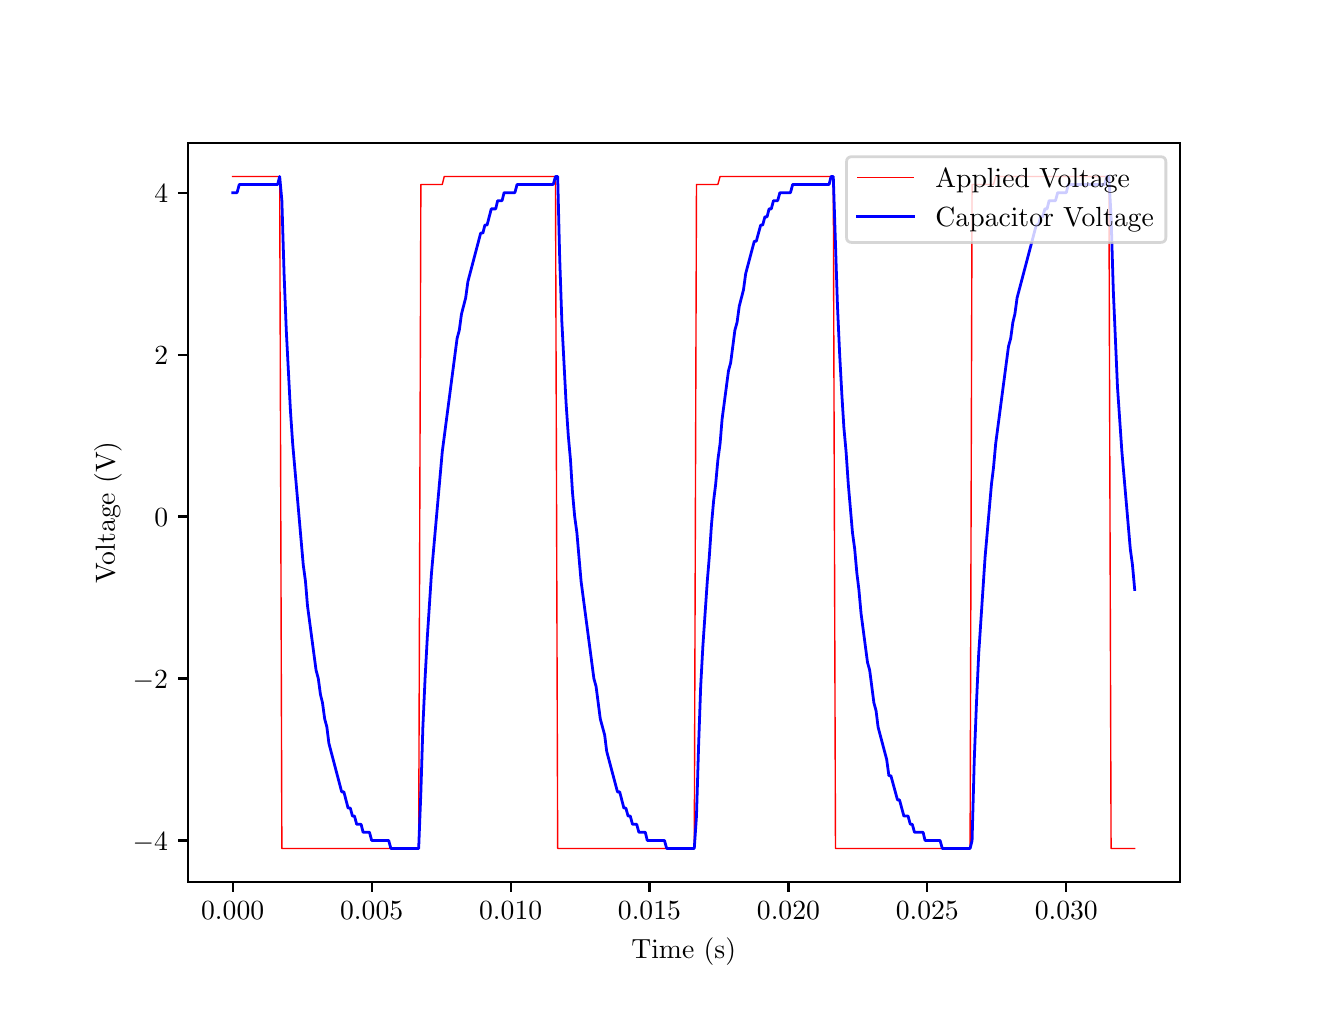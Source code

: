 \begingroup%
\makeatletter%
\begin{pgfpicture}%
\pgfpathrectangle{\pgfpointorigin}{\pgfqpoint{6.4in}{4.8in}}%
\pgfusepath{use as bounding box, clip}%
\begin{pgfscope}%
\pgfsetbuttcap%
\pgfsetmiterjoin%
\definecolor{currentfill}{rgb}{1.0,1.0,1.0}%
\pgfsetfillcolor{currentfill}%
\pgfsetlinewidth{0.0pt}%
\definecolor{currentstroke}{rgb}{1.0,1.0,1.0}%
\pgfsetstrokecolor{currentstroke}%
\pgfsetdash{}{0pt}%
\pgfpathmoveto{\pgfqpoint{0.0in}{0.0in}}%
\pgfpathlineto{\pgfqpoint{6.4in}{0.0in}}%
\pgfpathlineto{\pgfqpoint{6.4in}{4.8in}}%
\pgfpathlineto{\pgfqpoint{0.0in}{4.8in}}%
\pgfpathclose%
\pgfusepath{fill}%
\end{pgfscope}%
\begin{pgfscope}%
\pgfsetbuttcap%
\pgfsetmiterjoin%
\definecolor{currentfill}{rgb}{1.0,1.0,1.0}%
\pgfsetfillcolor{currentfill}%
\pgfsetlinewidth{0.0pt}%
\definecolor{currentstroke}{rgb}{0.0,0.0,0.0}%
\pgfsetstrokecolor{currentstroke}%
\pgfsetstrokeopacity{0.0}%
\pgfsetdash{}{0pt}%
\pgfpathmoveto{\pgfqpoint{0.8in}{0.528in}}%
\pgfpathlineto{\pgfqpoint{5.76in}{0.528in}}%
\pgfpathlineto{\pgfqpoint{5.76in}{4.224in}}%
\pgfpathlineto{\pgfqpoint{0.8in}{4.224in}}%
\pgfpathclose%
\pgfusepath{fill}%
\end{pgfscope}%
\begin{pgfscope}%
\pgfsetbuttcap%
\pgfsetroundjoin%
\definecolor{currentfill}{rgb}{0.0,0.0,0.0}%
\pgfsetfillcolor{currentfill}%
\pgfsetlinewidth{0.803pt}%
\definecolor{currentstroke}{rgb}{0.0,0.0,0.0}%
\pgfsetstrokecolor{currentstroke}%
\pgfsetdash{}{0pt}%
\pgfsys@defobject{currentmarker}{\pgfqpoint{0.0in}{-0.049in}}{\pgfqpoint{0.0in}{0.0in}}{%
\pgfpathmoveto{\pgfqpoint{0.0in}{0.0in}}%
\pgfpathlineto{\pgfqpoint{0.0in}{-0.049in}}%
\pgfusepath{stroke,fill}%
}%
\begin{pgfscope}%
\pgfsys@transformshift{1.025in}{0.528in}%
\pgfsys@useobject{currentmarker}{}%
\end{pgfscope}%
\end{pgfscope}%
\begin{pgfscope}%
\definecolor{textcolor}{rgb}{0.0,0.0,0.0}%
\pgfsetstrokecolor{textcolor}%
\pgfsetfillcolor{textcolor}%
\pgftext[x=1.025in,y=0.431in,,top]{\color{textcolor}\rmfamily\fontsize{10.0}{12.0}\selectfont \(\displaystyle 0.000\)}%
\end{pgfscope}%
\begin{pgfscope}%
\pgfsetbuttcap%
\pgfsetroundjoin%
\definecolor{currentfill}{rgb}{0.0,0.0,0.0}%
\pgfsetfillcolor{currentfill}%
\pgfsetlinewidth{0.803pt}%
\definecolor{currentstroke}{rgb}{0.0,0.0,0.0}%
\pgfsetstrokecolor{currentstroke}%
\pgfsetdash{}{0pt}%
\pgfsys@defobject{currentmarker}{\pgfqpoint{0.0in}{-0.049in}}{\pgfqpoint{0.0in}{0.0in}}{%
\pgfpathmoveto{\pgfqpoint{0.0in}{0.0in}}%
\pgfpathlineto{\pgfqpoint{0.0in}{-0.049in}}%
\pgfusepath{stroke,fill}%
}%
\begin{pgfscope}%
\pgfsys@transformshift{1.72in}{0.528in}%
\pgfsys@useobject{currentmarker}{}%
\end{pgfscope}%
\end{pgfscope}%
\begin{pgfscope}%
\definecolor{textcolor}{rgb}{0.0,0.0,0.0}%
\pgfsetstrokecolor{textcolor}%
\pgfsetfillcolor{textcolor}%
\pgftext[x=1.72in,y=0.431in,,top]{\color{textcolor}\rmfamily\fontsize{10.0}{12.0}\selectfont \(\displaystyle 0.005\)}%
\end{pgfscope}%
\begin{pgfscope}%
\pgfsetbuttcap%
\pgfsetroundjoin%
\definecolor{currentfill}{rgb}{0.0,0.0,0.0}%
\pgfsetfillcolor{currentfill}%
\pgfsetlinewidth{0.803pt}%
\definecolor{currentstroke}{rgb}{0.0,0.0,0.0}%
\pgfsetstrokecolor{currentstroke}%
\pgfsetdash{}{0pt}%
\pgfsys@defobject{currentmarker}{\pgfqpoint{0.0in}{-0.049in}}{\pgfqpoint{0.0in}{0.0in}}{%
\pgfpathmoveto{\pgfqpoint{0.0in}{0.0in}}%
\pgfpathlineto{\pgfqpoint{0.0in}{-0.049in}}%
\pgfusepath{stroke,fill}%
}%
\begin{pgfscope}%
\pgfsys@transformshift{2.415in}{0.528in}%
\pgfsys@useobject{currentmarker}{}%
\end{pgfscope}%
\end{pgfscope}%
\begin{pgfscope}%
\definecolor{textcolor}{rgb}{0.0,0.0,0.0}%
\pgfsetstrokecolor{textcolor}%
\pgfsetfillcolor{textcolor}%
\pgftext[x=2.415in,y=0.431in,,top]{\color{textcolor}\rmfamily\fontsize{10.0}{12.0}\selectfont \(\displaystyle 0.010\)}%
\end{pgfscope}%
\begin{pgfscope}%
\pgfsetbuttcap%
\pgfsetroundjoin%
\definecolor{currentfill}{rgb}{0.0,0.0,0.0}%
\pgfsetfillcolor{currentfill}%
\pgfsetlinewidth{0.803pt}%
\definecolor{currentstroke}{rgb}{0.0,0.0,0.0}%
\pgfsetstrokecolor{currentstroke}%
\pgfsetdash{}{0pt}%
\pgfsys@defobject{currentmarker}{\pgfqpoint{0.0in}{-0.049in}}{\pgfqpoint{0.0in}{0.0in}}{%
\pgfpathmoveto{\pgfqpoint{0.0in}{0.0in}}%
\pgfpathlineto{\pgfqpoint{0.0in}{-0.049in}}%
\pgfusepath{stroke,fill}%
}%
\begin{pgfscope}%
\pgfsys@transformshift{3.109in}{0.528in}%
\pgfsys@useobject{currentmarker}{}%
\end{pgfscope}%
\end{pgfscope}%
\begin{pgfscope}%
\definecolor{textcolor}{rgb}{0.0,0.0,0.0}%
\pgfsetstrokecolor{textcolor}%
\pgfsetfillcolor{textcolor}%
\pgftext[x=3.109in,y=0.431in,,top]{\color{textcolor}\rmfamily\fontsize{10.0}{12.0}\selectfont \(\displaystyle 0.015\)}%
\end{pgfscope}%
\begin{pgfscope}%
\pgfsetbuttcap%
\pgfsetroundjoin%
\definecolor{currentfill}{rgb}{0.0,0.0,0.0}%
\pgfsetfillcolor{currentfill}%
\pgfsetlinewidth{0.803pt}%
\definecolor{currentstroke}{rgb}{0.0,0.0,0.0}%
\pgfsetstrokecolor{currentstroke}%
\pgfsetdash{}{0pt}%
\pgfsys@defobject{currentmarker}{\pgfqpoint{0.0in}{-0.049in}}{\pgfqpoint{0.0in}{0.0in}}{%
\pgfpathmoveto{\pgfqpoint{0.0in}{0.0in}}%
\pgfpathlineto{\pgfqpoint{0.0in}{-0.049in}}%
\pgfusepath{stroke,fill}%
}%
\begin{pgfscope}%
\pgfsys@transformshift{3.804in}{0.528in}%
\pgfsys@useobject{currentmarker}{}%
\end{pgfscope}%
\end{pgfscope}%
\begin{pgfscope}%
\definecolor{textcolor}{rgb}{0.0,0.0,0.0}%
\pgfsetstrokecolor{textcolor}%
\pgfsetfillcolor{textcolor}%
\pgftext[x=3.804in,y=0.431in,,top]{\color{textcolor}\rmfamily\fontsize{10.0}{12.0}\selectfont \(\displaystyle 0.020\)}%
\end{pgfscope}%
\begin{pgfscope}%
\pgfsetbuttcap%
\pgfsetroundjoin%
\definecolor{currentfill}{rgb}{0.0,0.0,0.0}%
\pgfsetfillcolor{currentfill}%
\pgfsetlinewidth{0.803pt}%
\definecolor{currentstroke}{rgb}{0.0,0.0,0.0}%
\pgfsetstrokecolor{currentstroke}%
\pgfsetdash{}{0pt}%
\pgfsys@defobject{currentmarker}{\pgfqpoint{0.0in}{-0.049in}}{\pgfqpoint{0.0in}{0.0in}}{%
\pgfpathmoveto{\pgfqpoint{0.0in}{0.0in}}%
\pgfpathlineto{\pgfqpoint{0.0in}{-0.049in}}%
\pgfusepath{stroke,fill}%
}%
\begin{pgfscope}%
\pgfsys@transformshift{4.498in}{0.528in}%
\pgfsys@useobject{currentmarker}{}%
\end{pgfscope}%
\end{pgfscope}%
\begin{pgfscope}%
\definecolor{textcolor}{rgb}{0.0,0.0,0.0}%
\pgfsetstrokecolor{textcolor}%
\pgfsetfillcolor{textcolor}%
\pgftext[x=4.498in,y=0.431in,,top]{\color{textcolor}\rmfamily\fontsize{10.0}{12.0}\selectfont \(\displaystyle 0.025\)}%
\end{pgfscope}%
\begin{pgfscope}%
\pgfsetbuttcap%
\pgfsetroundjoin%
\definecolor{currentfill}{rgb}{0.0,0.0,0.0}%
\pgfsetfillcolor{currentfill}%
\pgfsetlinewidth{0.803pt}%
\definecolor{currentstroke}{rgb}{0.0,0.0,0.0}%
\pgfsetstrokecolor{currentstroke}%
\pgfsetdash{}{0pt}%
\pgfsys@defobject{currentmarker}{\pgfqpoint{0.0in}{-0.049in}}{\pgfqpoint{0.0in}{0.0in}}{%
\pgfpathmoveto{\pgfqpoint{0.0in}{0.0in}}%
\pgfpathlineto{\pgfqpoint{0.0in}{-0.049in}}%
\pgfusepath{stroke,fill}%
}%
\begin{pgfscope}%
\pgfsys@transformshift{5.193in}{0.528in}%
\pgfsys@useobject{currentmarker}{}%
\end{pgfscope}%
\end{pgfscope}%
\begin{pgfscope}%
\definecolor{textcolor}{rgb}{0.0,0.0,0.0}%
\pgfsetstrokecolor{textcolor}%
\pgfsetfillcolor{textcolor}%
\pgftext[x=5.193in,y=0.431in,,top]{\color{textcolor}\rmfamily\fontsize{10.0}{12.0}\selectfont \(\displaystyle 0.030\)}%
\end{pgfscope}%
\begin{pgfscope}%
\definecolor{textcolor}{rgb}{0.0,0.0,0.0}%
\pgfsetstrokecolor{textcolor}%
\pgfsetfillcolor{textcolor}%
\pgftext[x=3.28in,y=0.252in,,top]{\color{textcolor}\rmfamily\fontsize{10.0}{12.0}\selectfont Time (s)}%
\end{pgfscope}%
\begin{pgfscope}%
\pgfsetbuttcap%
\pgfsetroundjoin%
\definecolor{currentfill}{rgb}{0.0,0.0,0.0}%
\pgfsetfillcolor{currentfill}%
\pgfsetlinewidth{0.803pt}%
\definecolor{currentstroke}{rgb}{0.0,0.0,0.0}%
\pgfsetstrokecolor{currentstroke}%
\pgfsetdash{}{0pt}%
\pgfsys@defobject{currentmarker}{\pgfqpoint{-0.049in}{0.0in}}{\pgfqpoint{0.0in}{0.0in}}{%
\pgfpathmoveto{\pgfqpoint{0.0in}{0.0in}}%
\pgfpathlineto{\pgfqpoint{-0.049in}{0.0in}}%
\pgfusepath{stroke,fill}%
}%
\begin{pgfscope}%
\pgfsys@transformshift{0.8in}{0.736in}%
\pgfsys@useobject{currentmarker}{}%
\end{pgfscope}%
\end{pgfscope}%
\begin{pgfscope}%
\definecolor{textcolor}{rgb}{0.0,0.0,0.0}%
\pgfsetstrokecolor{textcolor}%
\pgfsetfillcolor{textcolor}%
\pgftext[x=0.525in,y=0.688in,left,base]{\color{textcolor}\rmfamily\fontsize{10.0}{12.0}\selectfont \(\displaystyle -4\)}%
\end{pgfscope}%
\begin{pgfscope}%
\pgfsetbuttcap%
\pgfsetroundjoin%
\definecolor{currentfill}{rgb}{0.0,0.0,0.0}%
\pgfsetfillcolor{currentfill}%
\pgfsetlinewidth{0.803pt}%
\definecolor{currentstroke}{rgb}{0.0,0.0,0.0}%
\pgfsetstrokecolor{currentstroke}%
\pgfsetdash{}{0pt}%
\pgfsys@defobject{currentmarker}{\pgfqpoint{-0.049in}{0.0in}}{\pgfqpoint{0.0in}{0.0in}}{%
\pgfpathmoveto{\pgfqpoint{0.0in}{0.0in}}%
\pgfpathlineto{\pgfqpoint{-0.049in}{0.0in}}%
\pgfusepath{stroke,fill}%
}%
\begin{pgfscope}%
\pgfsys@transformshift{0.8in}{1.546in}%
\pgfsys@useobject{currentmarker}{}%
\end{pgfscope}%
\end{pgfscope}%
\begin{pgfscope}%
\definecolor{textcolor}{rgb}{0.0,0.0,0.0}%
\pgfsetstrokecolor{textcolor}%
\pgfsetfillcolor{textcolor}%
\pgftext[x=0.525in,y=1.498in,left,base]{\color{textcolor}\rmfamily\fontsize{10.0}{12.0}\selectfont \(\displaystyle -2\)}%
\end{pgfscope}%
\begin{pgfscope}%
\pgfsetbuttcap%
\pgfsetroundjoin%
\definecolor{currentfill}{rgb}{0.0,0.0,0.0}%
\pgfsetfillcolor{currentfill}%
\pgfsetlinewidth{0.803pt}%
\definecolor{currentstroke}{rgb}{0.0,0.0,0.0}%
\pgfsetstrokecolor{currentstroke}%
\pgfsetdash{}{0pt}%
\pgfsys@defobject{currentmarker}{\pgfqpoint{-0.049in}{0.0in}}{\pgfqpoint{0.0in}{0.0in}}{%
\pgfpathmoveto{\pgfqpoint{0.0in}{0.0in}}%
\pgfpathlineto{\pgfqpoint{-0.049in}{0.0in}}%
\pgfusepath{stroke,fill}%
}%
\begin{pgfscope}%
\pgfsys@transformshift{0.8in}{2.356in}%
\pgfsys@useobject{currentmarker}{}%
\end{pgfscope}%
\end{pgfscope}%
\begin{pgfscope}%
\definecolor{textcolor}{rgb}{0.0,0.0,0.0}%
\pgfsetstrokecolor{textcolor}%
\pgfsetfillcolor{textcolor}%
\pgftext[x=0.633in,y=2.308in,left,base]{\color{textcolor}\rmfamily\fontsize{10.0}{12.0}\selectfont \(\displaystyle 0\)}%
\end{pgfscope}%
\begin{pgfscope}%
\pgfsetbuttcap%
\pgfsetroundjoin%
\definecolor{currentfill}{rgb}{0.0,0.0,0.0}%
\pgfsetfillcolor{currentfill}%
\pgfsetlinewidth{0.803pt}%
\definecolor{currentstroke}{rgb}{0.0,0.0,0.0}%
\pgfsetstrokecolor{currentstroke}%
\pgfsetdash{}{0pt}%
\pgfsys@defobject{currentmarker}{\pgfqpoint{-0.049in}{0.0in}}{\pgfqpoint{0.0in}{0.0in}}{%
\pgfpathmoveto{\pgfqpoint{0.0in}{0.0in}}%
\pgfpathlineto{\pgfqpoint{-0.049in}{0.0in}}%
\pgfusepath{stroke,fill}%
}%
\begin{pgfscope}%
\pgfsys@transformshift{0.8in}{3.165in}%
\pgfsys@useobject{currentmarker}{}%
\end{pgfscope}%
\end{pgfscope}%
\begin{pgfscope}%
\definecolor{textcolor}{rgb}{0.0,0.0,0.0}%
\pgfsetstrokecolor{textcolor}%
\pgfsetfillcolor{textcolor}%
\pgftext[x=0.633in,y=3.117in,left,base]{\color{textcolor}\rmfamily\fontsize{10.0}{12.0}\selectfont \(\displaystyle 2\)}%
\end{pgfscope}%
\begin{pgfscope}%
\pgfsetbuttcap%
\pgfsetroundjoin%
\definecolor{currentfill}{rgb}{0.0,0.0,0.0}%
\pgfsetfillcolor{currentfill}%
\pgfsetlinewidth{0.803pt}%
\definecolor{currentstroke}{rgb}{0.0,0.0,0.0}%
\pgfsetstrokecolor{currentstroke}%
\pgfsetdash{}{0pt}%
\pgfsys@defobject{currentmarker}{\pgfqpoint{-0.049in}{0.0in}}{\pgfqpoint{0.0in}{0.0in}}{%
\pgfpathmoveto{\pgfqpoint{0.0in}{0.0in}}%
\pgfpathlineto{\pgfqpoint{-0.049in}{0.0in}}%
\pgfusepath{stroke,fill}%
}%
\begin{pgfscope}%
\pgfsys@transformshift{0.8in}{3.975in}%
\pgfsys@useobject{currentmarker}{}%
\end{pgfscope}%
\end{pgfscope}%
\begin{pgfscope}%
\definecolor{textcolor}{rgb}{0.0,0.0,0.0}%
\pgfsetstrokecolor{textcolor}%
\pgfsetfillcolor{textcolor}%
\pgftext[x=0.633in,y=3.927in,left,base]{\color{textcolor}\rmfamily\fontsize{10.0}{12.0}\selectfont \(\displaystyle 4\)}%
\end{pgfscope}%
\begin{pgfscope}%
\definecolor{textcolor}{rgb}{0.0,0.0,0.0}%
\pgfsetstrokecolor{textcolor}%
\pgfsetfillcolor{textcolor}%
\pgftext[x=0.47in,y=2.376in,,bottom,rotate=90.0]{\color{textcolor}\rmfamily\fontsize{10.0}{12.0}\selectfont Voltage (V)}%
\end{pgfscope}%
\begin{pgfscope}%
\pgfpathrectangle{\pgfqpoint{0.8in}{0.528in}}{\pgfqpoint{4.96in}{3.696in}}%
\pgfusepath{clip}%
\pgfsetrectcap%
\pgfsetroundjoin%
\pgfsetlinewidth{0.502pt}%
\definecolor{currentstroke}{rgb}{1.0,0.0,0.0}%
\pgfsetstrokecolor{currentstroke}%
\pgfsetdash{}{0pt}%
\pgfpathmoveto{\pgfqpoint{1.025in}{4.056in}}%
\pgfpathlineto{\pgfqpoint{1.26in}{4.056in}}%
\pgfpathlineto{\pgfqpoint{1.271in}{0.696in}}%
\pgfpathlineto{\pgfqpoint{1.955in}{0.696in}}%
\pgfpathlineto{\pgfqpoint{1.966in}{4.016in}}%
\pgfpathlineto{\pgfqpoint{2.073in}{4.016in}}%
\pgfpathlineto{\pgfqpoint{2.083in}{4.056in}}%
\pgfpathlineto{\pgfqpoint{2.639in}{4.056in}}%
\pgfpathlineto{\pgfqpoint{2.65in}{0.696in}}%
\pgfpathlineto{\pgfqpoint{3.333in}{0.696in}}%
\pgfpathlineto{\pgfqpoint{3.344in}{4.016in}}%
\pgfpathlineto{\pgfqpoint{3.451in}{4.016in}}%
\pgfpathlineto{\pgfqpoint{3.462in}{4.056in}}%
\pgfpathlineto{\pgfqpoint{4.028in}{4.056in}}%
\pgfpathlineto{\pgfqpoint{4.039in}{0.696in}}%
\pgfpathlineto{\pgfqpoint{4.712in}{0.696in}}%
\pgfpathlineto{\pgfqpoint{4.722in}{4.016in}}%
\pgfpathlineto{\pgfqpoint{4.829in}{4.016in}}%
\pgfpathlineto{\pgfqpoint{4.84in}{4.056in}}%
\pgfpathlineto{\pgfqpoint{5.406in}{4.056in}}%
\pgfpathlineto{\pgfqpoint{5.417in}{0.696in}}%
\pgfpathlineto{\pgfqpoint{5.535in}{0.696in}}%
\pgfpathlineto{\pgfqpoint{5.535in}{0.696in}}%
\pgfusepath{stroke}%
\end{pgfscope}%
\begin{pgfscope}%
\pgfpathrectangle{\pgfqpoint{0.8in}{0.528in}}{\pgfqpoint{4.96in}{3.696in}}%
\pgfusepath{clip}%
\pgfsetrectcap%
\pgfsetroundjoin%
\pgfsetlinewidth{1.004pt}%
\definecolor{currentstroke}{rgb}{0.0,0.0,1.0}%
\pgfsetstrokecolor{currentstroke}%
\pgfsetdash{}{0pt}%
\pgfpathmoveto{\pgfqpoint{1.025in}{3.975in}}%
\pgfpathlineto{\pgfqpoint{1.047in}{3.975in}}%
\pgfpathlineto{\pgfqpoint{1.058in}{4.016in}}%
\pgfpathlineto{\pgfqpoint{1.25in}{4.016in}}%
\pgfpathlineto{\pgfqpoint{1.26in}{4.056in}}%
\pgfpathlineto{\pgfqpoint{1.271in}{3.935in}}%
\pgfpathlineto{\pgfqpoint{1.282in}{3.57in}}%
\pgfpathlineto{\pgfqpoint{1.293in}{3.287in}}%
\pgfpathlineto{\pgfqpoint{1.314in}{2.882in}}%
\pgfpathlineto{\pgfqpoint{1.325in}{2.72in}}%
\pgfpathlineto{\pgfqpoint{1.378in}{2.113in}}%
\pgfpathlineto{\pgfqpoint{1.389in}{2.032in}}%
\pgfpathlineto{\pgfqpoint{1.399in}{1.91in}}%
\pgfpathlineto{\pgfqpoint{1.442in}{1.587in}}%
\pgfpathlineto{\pgfqpoint{1.453in}{1.546in}}%
\pgfpathlineto{\pgfqpoint{1.464in}{1.465in}}%
\pgfpathlineto{\pgfqpoint{1.474in}{1.425in}}%
\pgfpathlineto{\pgfqpoint{1.485in}{1.344in}}%
\pgfpathlineto{\pgfqpoint{1.496in}{1.303in}}%
\pgfpathlineto{\pgfqpoint{1.506in}{1.222in}}%
\pgfpathlineto{\pgfqpoint{1.57in}{0.979in}}%
\pgfpathlineto{\pgfqpoint{1.581in}{0.979in}}%
\pgfpathlineto{\pgfqpoint{1.602in}{0.898in}}%
\pgfpathlineto{\pgfqpoint{1.613in}{0.898in}}%
\pgfpathlineto{\pgfqpoint{1.624in}{0.858in}}%
\pgfpathlineto{\pgfqpoint{1.634in}{0.858in}}%
\pgfpathlineto{\pgfqpoint{1.645in}{0.817in}}%
\pgfpathlineto{\pgfqpoint{1.667in}{0.817in}}%
\pgfpathlineto{\pgfqpoint{1.677in}{0.777in}}%
\pgfpathlineto{\pgfqpoint{1.709in}{0.777in}}%
\pgfpathlineto{\pgfqpoint{1.72in}{0.736in}}%
\pgfpathlineto{\pgfqpoint{1.805in}{0.736in}}%
\pgfpathlineto{\pgfqpoint{1.816in}{0.696in}}%
\pgfpathlineto{\pgfqpoint{1.955in}{0.696in}}%
\pgfpathlineto{\pgfqpoint{1.966in}{0.979in}}%
\pgfpathlineto{\pgfqpoint{1.976in}{1.303in}}%
\pgfpathlineto{\pgfqpoint{1.987in}{1.546in}}%
\pgfpathlineto{\pgfqpoint{1.998in}{1.749in}}%
\pgfpathlineto{\pgfqpoint{2.019in}{2.072in}}%
\pgfpathlineto{\pgfqpoint{2.073in}{2.68in}}%
\pgfpathlineto{\pgfqpoint{2.147in}{3.246in}}%
\pgfpathlineto{\pgfqpoint{2.158in}{3.287in}}%
\pgfpathlineto{\pgfqpoint{2.169in}{3.368in}}%
\pgfpathlineto{\pgfqpoint{2.19in}{3.449in}}%
\pgfpathlineto{\pgfqpoint{2.201in}{3.53in}}%
\pgfpathlineto{\pgfqpoint{2.265in}{3.773in}}%
\pgfpathlineto{\pgfqpoint{2.276in}{3.773in}}%
\pgfpathlineto{\pgfqpoint{2.286in}{3.813in}}%
\pgfpathlineto{\pgfqpoint{2.297in}{3.813in}}%
\pgfpathlineto{\pgfqpoint{2.318in}{3.894in}}%
\pgfpathlineto{\pgfqpoint{2.34in}{3.894in}}%
\pgfpathlineto{\pgfqpoint{2.35in}{3.935in}}%
\pgfpathlineto{\pgfqpoint{2.372in}{3.935in}}%
\pgfpathlineto{\pgfqpoint{2.382in}{3.975in}}%
\pgfpathlineto{\pgfqpoint{2.436in}{3.975in}}%
\pgfpathlineto{\pgfqpoint{2.447in}{4.016in}}%
\pgfpathlineto{\pgfqpoint{2.628in}{4.016in}}%
\pgfpathlineto{\pgfqpoint{2.639in}{4.056in}}%
\pgfpathlineto{\pgfqpoint{2.65in}{4.056in}}%
\pgfpathlineto{\pgfqpoint{2.66in}{3.651in}}%
\pgfpathlineto{\pgfqpoint{2.671in}{3.327in}}%
\pgfpathlineto{\pgfqpoint{2.692in}{2.923in}}%
\pgfpathlineto{\pgfqpoint{2.703in}{2.761in}}%
\pgfpathlineto{\pgfqpoint{2.714in}{2.639in}}%
\pgfpathlineto{\pgfqpoint{2.724in}{2.477in}}%
\pgfpathlineto{\pgfqpoint{2.735in}{2.356in}}%
\pgfpathlineto{\pgfqpoint{2.746in}{2.275in}}%
\pgfpathlineto{\pgfqpoint{2.767in}{2.032in}}%
\pgfpathlineto{\pgfqpoint{2.831in}{1.546in}}%
\pgfpathlineto{\pgfqpoint{2.842in}{1.506in}}%
\pgfpathlineto{\pgfqpoint{2.863in}{1.344in}}%
\pgfpathlineto{\pgfqpoint{2.885in}{1.263in}}%
\pgfpathlineto{\pgfqpoint{2.895in}{1.182in}}%
\pgfpathlineto{\pgfqpoint{2.949in}{0.979in}}%
\pgfpathlineto{\pgfqpoint{2.96in}{0.979in}}%
\pgfpathlineto{\pgfqpoint{2.981in}{0.898in}}%
\pgfpathlineto{\pgfqpoint{2.991in}{0.898in}}%
\pgfpathlineto{\pgfqpoint{3.002in}{0.858in}}%
\pgfpathlineto{\pgfqpoint{3.013in}{0.858in}}%
\pgfpathlineto{\pgfqpoint{3.024in}{0.817in}}%
\pgfpathlineto{\pgfqpoint{3.045in}{0.817in}}%
\pgfpathlineto{\pgfqpoint{3.056in}{0.777in}}%
\pgfpathlineto{\pgfqpoint{3.088in}{0.777in}}%
\pgfpathlineto{\pgfqpoint{3.098in}{0.736in}}%
\pgfpathlineto{\pgfqpoint{3.184in}{0.736in}}%
\pgfpathlineto{\pgfqpoint{3.195in}{0.696in}}%
\pgfpathlineto{\pgfqpoint{3.333in}{0.696in}}%
\pgfpathlineto{\pgfqpoint{3.344in}{0.858in}}%
\pgfpathlineto{\pgfqpoint{3.355in}{1.222in}}%
\pgfpathlineto{\pgfqpoint{3.365in}{1.506in}}%
\pgfpathlineto{\pgfqpoint{3.376in}{1.708in}}%
\pgfpathlineto{\pgfqpoint{3.398in}{2.032in}}%
\pgfpathlineto{\pgfqpoint{3.408in}{2.153in}}%
\pgfpathlineto{\pgfqpoint{3.419in}{2.315in}}%
\pgfpathlineto{\pgfqpoint{3.43in}{2.437in}}%
\pgfpathlineto{\pgfqpoint{3.44in}{2.518in}}%
\pgfpathlineto{\pgfqpoint{3.451in}{2.639in}}%
\pgfpathlineto{\pgfqpoint{3.462in}{2.72in}}%
\pgfpathlineto{\pgfqpoint{3.472in}{2.842in}}%
\pgfpathlineto{\pgfqpoint{3.504in}{3.084in}}%
\pgfpathlineto{\pgfqpoint{3.515in}{3.125in}}%
\pgfpathlineto{\pgfqpoint{3.536in}{3.287in}}%
\pgfpathlineto{\pgfqpoint{3.547in}{3.327in}}%
\pgfpathlineto{\pgfqpoint{3.558in}{3.408in}}%
\pgfpathlineto{\pgfqpoint{3.579in}{3.489in}}%
\pgfpathlineto{\pgfqpoint{3.59in}{3.57in}}%
\pgfpathlineto{\pgfqpoint{3.633in}{3.732in}}%
\pgfpathlineto{\pgfqpoint{3.643in}{3.732in}}%
\pgfpathlineto{\pgfqpoint{3.665in}{3.813in}}%
\pgfpathlineto{\pgfqpoint{3.675in}{3.813in}}%
\pgfpathlineto{\pgfqpoint{3.686in}{3.854in}}%
\pgfpathlineto{\pgfqpoint{3.697in}{3.854in}}%
\pgfpathlineto{\pgfqpoint{3.707in}{3.894in}}%
\pgfpathlineto{\pgfqpoint{3.718in}{3.894in}}%
\pgfpathlineto{\pgfqpoint{3.729in}{3.935in}}%
\pgfpathlineto{\pgfqpoint{3.75in}{3.935in}}%
\pgfpathlineto{\pgfqpoint{3.761in}{3.975in}}%
\pgfpathlineto{\pgfqpoint{3.814in}{3.975in}}%
\pgfpathlineto{\pgfqpoint{3.825in}{4.016in}}%
\pgfpathlineto{\pgfqpoint{4.007in}{4.016in}}%
\pgfpathlineto{\pgfqpoint{4.017in}{4.056in}}%
\pgfpathlineto{\pgfqpoint{4.028in}{4.056in}}%
\pgfpathlineto{\pgfqpoint{4.049in}{3.408in}}%
\pgfpathlineto{\pgfqpoint{4.06in}{3.165in}}%
\pgfpathlineto{\pgfqpoint{4.071in}{2.963in}}%
\pgfpathlineto{\pgfqpoint{4.081in}{2.801in}}%
\pgfpathlineto{\pgfqpoint{4.092in}{2.68in}}%
\pgfpathlineto{\pgfqpoint{4.103in}{2.518in}}%
\pgfpathlineto{\pgfqpoint{4.124in}{2.275in}}%
\pgfpathlineto{\pgfqpoint{4.135in}{2.194in}}%
\pgfpathlineto{\pgfqpoint{4.146in}{2.072in}}%
\pgfpathlineto{\pgfqpoint{4.156in}{1.991in}}%
\pgfpathlineto{\pgfqpoint{4.167in}{1.87in}}%
\pgfpathlineto{\pgfqpoint{4.199in}{1.627in}}%
\pgfpathlineto{\pgfqpoint{4.21in}{1.587in}}%
\pgfpathlineto{\pgfqpoint{4.231in}{1.425in}}%
\pgfpathlineto{\pgfqpoint{4.242in}{1.384in}}%
\pgfpathlineto{\pgfqpoint{4.252in}{1.303in}}%
\pgfpathlineto{\pgfqpoint{4.295in}{1.141in}}%
\pgfpathlineto{\pgfqpoint{4.306in}{1.06in}}%
\pgfpathlineto{\pgfqpoint{4.316in}{1.06in}}%
\pgfpathlineto{\pgfqpoint{4.349in}{0.939in}}%
\pgfpathlineto{\pgfqpoint{4.359in}{0.939in}}%
\pgfpathlineto{\pgfqpoint{4.381in}{0.858in}}%
\pgfpathlineto{\pgfqpoint{4.402in}{0.858in}}%
\pgfpathlineto{\pgfqpoint{4.413in}{0.817in}}%
\pgfpathlineto{\pgfqpoint{4.423in}{0.817in}}%
\pgfpathlineto{\pgfqpoint{4.434in}{0.777in}}%
\pgfpathlineto{\pgfqpoint{4.477in}{0.777in}}%
\pgfpathlineto{\pgfqpoint{4.487in}{0.736in}}%
\pgfpathlineto{\pgfqpoint{4.562in}{0.736in}}%
\pgfpathlineto{\pgfqpoint{4.573in}{0.696in}}%
\pgfpathlineto{\pgfqpoint{4.712in}{0.696in}}%
\pgfpathlineto{\pgfqpoint{4.722in}{0.736in}}%
\pgfpathlineto{\pgfqpoint{4.733in}{1.141in}}%
\pgfpathlineto{\pgfqpoint{4.744in}{1.425in}}%
\pgfpathlineto{\pgfqpoint{4.755in}{1.668in}}%
\pgfpathlineto{\pgfqpoint{4.787in}{2.153in}}%
\pgfpathlineto{\pgfqpoint{4.819in}{2.518in}}%
\pgfpathlineto{\pgfqpoint{4.829in}{2.599in}}%
\pgfpathlineto{\pgfqpoint{4.84in}{2.72in}}%
\pgfpathlineto{\pgfqpoint{4.904in}{3.206in}}%
\pgfpathlineto{\pgfqpoint{4.915in}{3.246in}}%
\pgfpathlineto{\pgfqpoint{4.926in}{3.327in}}%
\pgfpathlineto{\pgfqpoint{4.936in}{3.368in}}%
\pgfpathlineto{\pgfqpoint{4.947in}{3.449in}}%
\pgfpathlineto{\pgfqpoint{5.043in}{3.813in}}%
\pgfpathlineto{\pgfqpoint{5.054in}{3.813in}}%
\pgfpathlineto{\pgfqpoint{5.064in}{3.854in}}%
\pgfpathlineto{\pgfqpoint{5.075in}{3.854in}}%
\pgfpathlineto{\pgfqpoint{5.086in}{3.894in}}%
\pgfpathlineto{\pgfqpoint{5.097in}{3.894in}}%
\pgfpathlineto{\pgfqpoint{5.107in}{3.935in}}%
\pgfpathlineto{\pgfqpoint{5.139in}{3.935in}}%
\pgfpathlineto{\pgfqpoint{5.15in}{3.975in}}%
\pgfpathlineto{\pgfqpoint{5.193in}{3.975in}}%
\pgfpathlineto{\pgfqpoint{5.203in}{4.016in}}%
\pgfpathlineto{\pgfqpoint{5.385in}{4.016in}}%
\pgfpathlineto{\pgfqpoint{5.396in}{4.056in}}%
\pgfpathlineto{\pgfqpoint{5.406in}{4.056in}}%
\pgfpathlineto{\pgfqpoint{5.417in}{3.854in}}%
\pgfpathlineto{\pgfqpoint{5.428in}{3.489in}}%
\pgfpathlineto{\pgfqpoint{5.449in}{3.003in}}%
\pgfpathlineto{\pgfqpoint{5.471in}{2.68in}}%
\pgfpathlineto{\pgfqpoint{5.513in}{2.194in}}%
\pgfpathlineto{\pgfqpoint{5.524in}{2.113in}}%
\pgfpathlineto{\pgfqpoint{5.535in}{1.991in}}%
\pgfpathlineto{\pgfqpoint{5.535in}{1.991in}}%
\pgfusepath{stroke}%
\end{pgfscope}%
\begin{pgfscope}%
\pgfsetrectcap%
\pgfsetmiterjoin%
\pgfsetlinewidth{0.803pt}%
\definecolor{currentstroke}{rgb}{0.0,0.0,0.0}%
\pgfsetstrokecolor{currentstroke}%
\pgfsetdash{}{0pt}%
\pgfpathmoveto{\pgfqpoint{0.8in}{0.528in}}%
\pgfpathlineto{\pgfqpoint{0.8in}{4.224in}}%
\pgfusepath{stroke}%
\end{pgfscope}%
\begin{pgfscope}%
\pgfsetrectcap%
\pgfsetmiterjoin%
\pgfsetlinewidth{0.803pt}%
\definecolor{currentstroke}{rgb}{0.0,0.0,0.0}%
\pgfsetstrokecolor{currentstroke}%
\pgfsetdash{}{0pt}%
\pgfpathmoveto{\pgfqpoint{5.76in}{0.528in}}%
\pgfpathlineto{\pgfqpoint{5.76in}{4.224in}}%
\pgfusepath{stroke}%
\end{pgfscope}%
\begin{pgfscope}%
\pgfsetrectcap%
\pgfsetmiterjoin%
\pgfsetlinewidth{0.803pt}%
\definecolor{currentstroke}{rgb}{0.0,0.0,0.0}%
\pgfsetstrokecolor{currentstroke}%
\pgfsetdash{}{0pt}%
\pgfpathmoveto{\pgfqpoint{0.8in}{0.528in}}%
\pgfpathlineto{\pgfqpoint{5.76in}{0.528in}}%
\pgfusepath{stroke}%
\end{pgfscope}%
\begin{pgfscope}%
\pgfsetrectcap%
\pgfsetmiterjoin%
\pgfsetlinewidth{0.803pt}%
\definecolor{currentstroke}{rgb}{0.0,0.0,0.0}%
\pgfsetstrokecolor{currentstroke}%
\pgfsetdash{}{0pt}%
\pgfpathmoveto{\pgfqpoint{0.8in}{4.224in}}%
\pgfpathlineto{\pgfqpoint{5.76in}{4.224in}}%
\pgfusepath{stroke}%
\end{pgfscope}%
\begin{pgfscope}%
\pgfsetbuttcap%
\pgfsetmiterjoin%
\definecolor{currentfill}{rgb}{1.0,1.0,1.0}%
\pgfsetfillcolor{currentfill}%
\pgfsetfillopacity{0.8}%
\pgfsetlinewidth{1.004pt}%
\definecolor{currentstroke}{rgb}{0.8,0.8,0.8}%
\pgfsetstrokecolor{currentstroke}%
\pgfsetstrokeopacity{0.8}%
\pgfsetdash{}{0pt}%
\pgfpathmoveto{\pgfqpoint{4.122in}{3.726in}}%
\pgfpathlineto{\pgfqpoint{5.663in}{3.726in}}%
\pgfpathquadraticcurveto{\pgfqpoint{5.691in}{3.726in}}{\pgfqpoint{5.691in}{3.753in}}%
\pgfpathlineto{\pgfqpoint{5.691in}{4.127in}}%
\pgfpathquadraticcurveto{\pgfqpoint{5.691in}{4.155in}}{\pgfqpoint{5.663in}{4.155in}}%
\pgfpathlineto{\pgfqpoint{4.122in}{4.155in}}%
\pgfpathquadraticcurveto{\pgfqpoint{4.094in}{4.155in}}{\pgfqpoint{4.094in}{4.127in}}%
\pgfpathlineto{\pgfqpoint{4.094in}{3.753in}}%
\pgfpathquadraticcurveto{\pgfqpoint{4.094in}{3.726in}}{\pgfqpoint{4.122in}{3.726in}}%
\pgfpathclose%
\pgfusepath{stroke,fill}%
\end{pgfscope}%
\begin{pgfscope}%
\pgfsetrectcap%
\pgfsetroundjoin%
\pgfsetlinewidth{0.502pt}%
\definecolor{currentstroke}{rgb}{1.0,0.0,0.0}%
\pgfsetstrokecolor{currentstroke}%
\pgfsetdash{}{0pt}%
\pgfpathmoveto{\pgfqpoint{4.15in}{4.05in}}%
\pgfpathlineto{\pgfqpoint{4.428in}{4.05in}}%
\pgfusepath{stroke}%
\end{pgfscope}%
\begin{pgfscope}%
\definecolor{textcolor}{rgb}{0.0,0.0,0.0}%
\pgfsetstrokecolor{textcolor}%
\pgfsetfillcolor{textcolor}%
\pgftext[x=4.539in,y=4.002in,left,base]{\color{textcolor}\rmfamily\fontsize{10.0}{12.0}\selectfont Applied Voltage}%
\end{pgfscope}%
\begin{pgfscope}%
\pgfsetrectcap%
\pgfsetroundjoin%
\pgfsetlinewidth{1.004pt}%
\definecolor{currentstroke}{rgb}{0.0,0.0,1.0}%
\pgfsetstrokecolor{currentstroke}%
\pgfsetdash{}{0pt}%
\pgfpathmoveto{\pgfqpoint{4.15in}{3.857in}}%
\pgfpathlineto{\pgfqpoint{4.428in}{3.857in}}%
\pgfusepath{stroke}%
\end{pgfscope}%
\begin{pgfscope}%
\definecolor{textcolor}{rgb}{0.0,0.0,0.0}%
\pgfsetstrokecolor{textcolor}%
\pgfsetfillcolor{textcolor}%
\pgftext[x=4.539in,y=3.808in,left,base]{\color{textcolor}\rmfamily\fontsize{10.0}{12.0}\selectfont Capacitor Voltage}%
\end{pgfscope}%
\end{pgfpicture}%
\makeatother%
\endgroup%

